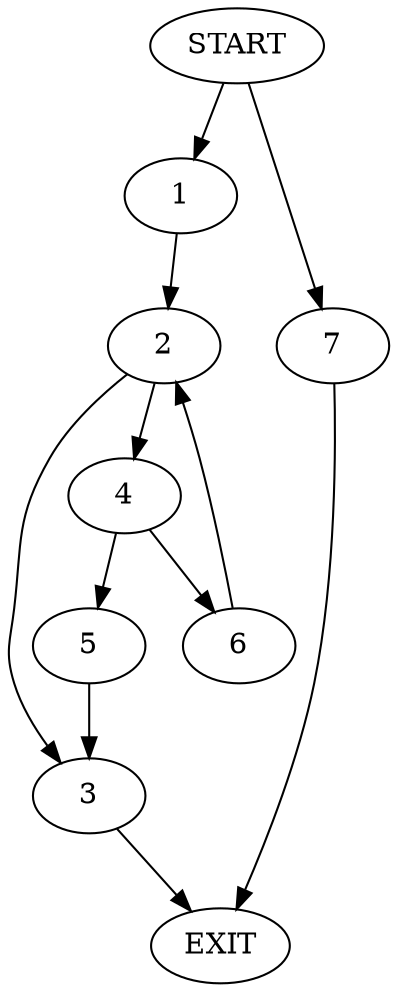 digraph {
0 [label="START"]
8 [label="EXIT"]
0 -> 1
1 -> 2
2 -> 3
2 -> 4
3 -> 8
4 -> 5
4 -> 6
5 -> 3
6 -> 2
0 -> 7
7 -> 8
}
